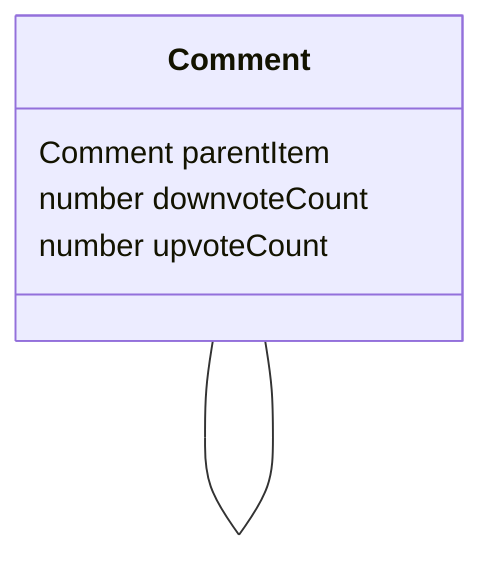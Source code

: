 classDiagram
  Comment -- Comment


class Comment {

  Comment parentItem
  number downvoteCount
  number upvoteCount

 }